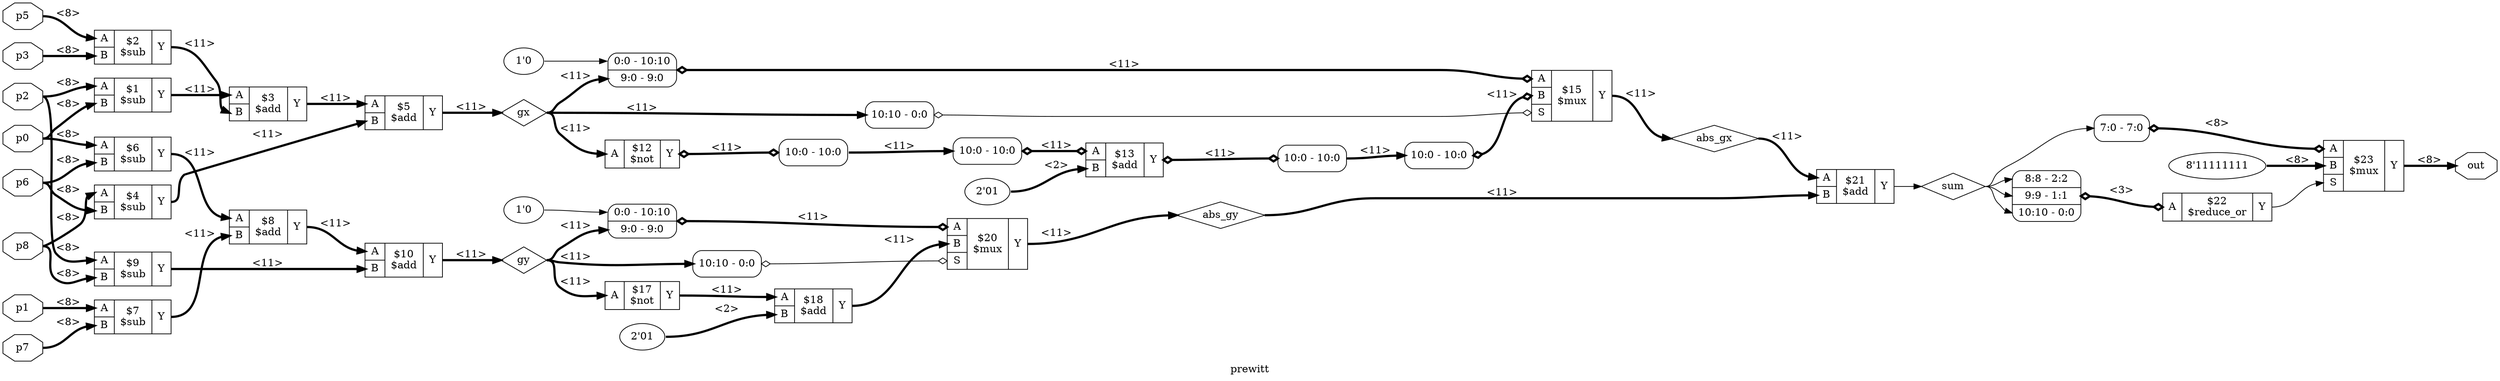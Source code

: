 digraph "prewitt" {
label="prewitt";
rankdir="LR";
remincross=true;
n15 [ shape=diamond, label="sum", color="black", fontcolor="black" ];
n16 [ shape=diamond, label="abs_gy", color="black", fontcolor="black" ];
n17 [ shape=diamond, label="abs_gx", color="black", fontcolor="black" ];
n18 [ shape=diamond, label="gy", color="black", fontcolor="black" ];
n19 [ shape=diamond, label="gx", color="black", fontcolor="black" ];
n20 [ shape=octagon, label="out", color="black", fontcolor="black" ];
n21 [ shape=octagon, label="p8", color="black", fontcolor="black" ];
n22 [ shape=octagon, label="p7", color="black", fontcolor="black" ];
n23 [ shape=octagon, label="p6", color="black", fontcolor="black" ];
n24 [ shape=octagon, label="p5", color="black", fontcolor="black" ];
n25 [ shape=octagon, label="p3", color="black", fontcolor="black" ];
n26 [ shape=octagon, label="p2", color="black", fontcolor="black" ];
n27 [ shape=octagon, label="p1", color="black", fontcolor="black" ];
n28 [ shape=octagon, label="p0", color="black", fontcolor="black" ];
c32 [ shape=record, label="{{<p29> A|<p30> B}|$21\n$add|{<p31> Y}}" ];
v0 [ label="2'01" ];
c33 [ shape=record, label="{{<p29> A|<p30> B}|$18\n$add|{<p31> Y}}" ];
c34 [ shape=record, label="{{<p29> A}|$17\n$not|{<p31> Y}}" ];
v1 [ label="8'11111111" ];
c36 [ shape=record, label="{{<p29> A|<p30> B|<p35> S}|$23\n$mux|{<p31> Y}}" ];
x2 [ shape=record, style=rounded, label="<s0> 7:0 - 7:0 " ];
x2:e -> c36:p29:w [arrowhead=odiamond, arrowtail=odiamond, dir=both, color="black", style="setlinewidth(3)", label="<8>"];
v6 [ label="1'0" ];
c37 [ shape=record, label="{{<p29> A|<p30> B|<p35> S}|$15\n$mux|{<p31> Y}}" ];
x3 [ shape=record, style=rounded, label="<s0> 10:10 - 0:0 " ];
x3:e -> c37:p35:w [arrowhead=odiamond, arrowtail=odiamond, dir=both, color="black", label=""];
x4 [ shape=record, style=rounded, label="<s0> 10:0 - 10:0 " ];
x4:e -> c37:p30:w [arrowhead=odiamond, arrowtail=odiamond, dir=both, color="black", style="setlinewidth(3)", label="<11>"];
x5 [ shape=record, style=rounded, label="<s1> 0:0 - 10:10 |<s0> 9:0 - 9:0 " ];
x5:e -> c37:p29:w [arrowhead=odiamond, arrowtail=odiamond, dir=both, color="black", style="setlinewidth(3)", label="<11>"];
v9 [ label="1'0" ];
c38 [ shape=record, label="{{<p29> A|<p30> B|<p35> S}|$20\n$mux|{<p31> Y}}" ];
x7 [ shape=record, style=rounded, label="<s0> 10:10 - 0:0 " ];
x7:e -> c38:p35:w [arrowhead=odiamond, arrowtail=odiamond, dir=both, color="black", label=""];
x8 [ shape=record, style=rounded, label="<s1> 0:0 - 10:10 |<s0> 9:0 - 9:0 " ];
x8:e -> c38:p29:w [arrowhead=odiamond, arrowtail=odiamond, dir=both, color="black", style="setlinewidth(3)", label="<11>"];
v11 [ label="2'01" ];
c39 [ shape=record, label="{{<p29> A|<p30> B}|$13\n$add|{<p31> Y}}" ];
x10 [ shape=record, style=rounded, label="<s0> 10:0 - 10:0 " ];
c39:p31:e -> x10:w [arrowhead=odiamond, arrowtail=odiamond, dir=both, color="black", style="setlinewidth(3)", label="<11>"];
x12 [ shape=record, style=rounded, label="<s0> 10:0 - 10:0 " ];
x12:e -> c39:p29:w [arrowhead=odiamond, arrowtail=odiamond, dir=both, color="black", style="setlinewidth(3)", label="<11>"];
c40 [ shape=record, label="{{<p29> A}|$12\n$not|{<p31> Y}}" ];
x13 [ shape=record, style=rounded, label="<s0> 10:0 - 10:0 " ];
c40:p31:e -> x13:w [arrowhead=odiamond, arrowtail=odiamond, dir=both, color="black", style="setlinewidth(3)", label="<11>"];
c41 [ shape=record, label="{{<p29> A}|$22\n$reduce_or|{<p31> Y}}" ];
x14 [ shape=record, style=rounded, label="<s2> 8:8 - 2:2 |<s1> 9:9 - 1:1 |<s0> 10:10 - 0:0 " ];
x14:e -> c41:p29:w [arrowhead=odiamond, arrowtail=odiamond, dir=both, color="black", style="setlinewidth(3)", label="<3>"];
c42 [ shape=record, label="{{<p29> A|<p30> B}|$10\n$add|{<p31> Y}}" ];
c43 [ shape=record, label="{{<p29> A|<p30> B}|$9\n$sub|{<p31> Y}}" ];
c44 [ shape=record, label="{{<p29> A|<p30> B}|$8\n$add|{<p31> Y}}" ];
c45 [ shape=record, label="{{<p29> A|<p30> B}|$7\n$sub|{<p31> Y}}" ];
c46 [ shape=record, label="{{<p29> A|<p30> B}|$6\n$sub|{<p31> Y}}" ];
c47 [ shape=record, label="{{<p29> A|<p30> B}|$5\n$add|{<p31> Y}}" ];
c48 [ shape=record, label="{{<p29> A|<p30> B}|$4\n$sub|{<p31> Y}}" ];
c49 [ shape=record, label="{{<p29> A|<p30> B}|$3\n$add|{<p31> Y}}" ];
c50 [ shape=record, label="{{<p29> A|<p30> B}|$2\n$sub|{<p31> Y}}" ];
c51 [ shape=record, label="{{<p29> A|<p30> B}|$1\n$sub|{<p31> Y}}" ];
c34:p31:e -> c33:p29:w [color="black", style="setlinewidth(3)", label="<11>"];
c48:p31:e -> c47:p30:w [color="black", style="setlinewidth(3)", label="<11>"];
c49:p31:e -> c47:p29:w [color="black", style="setlinewidth(3)", label="<11>"];
c50:p31:e -> c49:p30:w [color="black", style="setlinewidth(3)", label="<11>"];
c51:p31:e -> c49:p29:w [color="black", style="setlinewidth(3)", label="<11>"];
c32:p31:e -> n15:w [color="black", label=""];
n15:e -> x14:s0:w [color="black", label=""];
n15:e -> x14:s1:w [color="black", label=""];
n15:e -> x14:s2:w [color="black", label=""];
n15:e -> x2:s0:w [color="black", label=""];
c38:p31:e -> n16:w [color="black", style="setlinewidth(3)", label="<11>"];
n16:e -> c32:p30:w [color="black", style="setlinewidth(3)", label="<11>"];
c37:p31:e -> n17:w [color="black", style="setlinewidth(3)", label="<11>"];
n17:e -> c32:p29:w [color="black", style="setlinewidth(3)", label="<11>"];
c42:p31:e -> n18:w [color="black", style="setlinewidth(3)", label="<11>"];
n18:e -> c34:p29:w [color="black", style="setlinewidth(3)", label="<11>"];
n18:e -> x7:s0:w [color="black", style="setlinewidth(3)", label="<11>"];
n18:e -> x8:s0:w [color="black", style="setlinewidth(3)", label="<11>"];
c47:p31:e -> n19:w [color="black", style="setlinewidth(3)", label="<11>"];
n19:e -> c40:p29:w [color="black", style="setlinewidth(3)", label="<11>"];
n19:e -> x3:s0:w [color="black", style="setlinewidth(3)", label="<11>"];
n19:e -> x5:s0:w [color="black", style="setlinewidth(3)", label="<11>"];
x10:s0:e -> x4:s0:w [color="black", style="setlinewidth(3)", label="<11>"];
c36:p31:e -> n20:w [color="black", style="setlinewidth(3)", label="<8>"];
n21:e -> c43:p30:w [color="black", style="setlinewidth(3)", label="<8>"];
n21:e -> c48:p29:w [color="black", style="setlinewidth(3)", label="<8>"];
n22:e -> c45:p30:w [color="black", style="setlinewidth(3)", label="<8>"];
n23:e -> c46:p30:w [color="black", style="setlinewidth(3)", label="<8>"];
n23:e -> c48:p30:w [color="black", style="setlinewidth(3)", label="<8>"];
n24:e -> c50:p29:w [color="black", style="setlinewidth(3)", label="<8>"];
n25:e -> c50:p30:w [color="black", style="setlinewidth(3)", label="<8>"];
n26:e -> c43:p29:w [color="black", style="setlinewidth(3)", label="<8>"];
n26:e -> c51:p29:w [color="black", style="setlinewidth(3)", label="<8>"];
n27:e -> c45:p29:w [color="black", style="setlinewidth(3)", label="<8>"];
n28:e -> c46:p29:w [color="black", style="setlinewidth(3)", label="<8>"];
n28:e -> c51:p30:w [color="black", style="setlinewidth(3)", label="<8>"];
x13:s0:e -> x12:s0:w [color="black", style="setlinewidth(3)", label="<11>"];
c33:p31:e -> c38:p30:w [color="black", style="setlinewidth(3)", label="<11>"];
c41:p31:e -> c36:p35:w [color="black", label=""];
c43:p31:e -> c42:p30:w [color="black", style="setlinewidth(3)", label="<11>"];
c44:p31:e -> c42:p29:w [color="black", style="setlinewidth(3)", label="<11>"];
c45:p31:e -> c44:p30:w [color="black", style="setlinewidth(3)", label="<11>"];
c46:p31:e -> c44:p29:w [color="black", style="setlinewidth(3)", label="<11>"];
v0:e -> c33:p30:w [color="black", style="setlinewidth(3)", label="<2>"];
v1:e -> c36:p30:w [color="black", style="setlinewidth(3)", label="<8>"];
v11:e -> c39:p30:w [color="black", style="setlinewidth(3)", label="<2>"];
v6:e -> x5:s1:w [color="black", label=""];
v9:e -> x8:s1:w [color="black", label=""];
}
